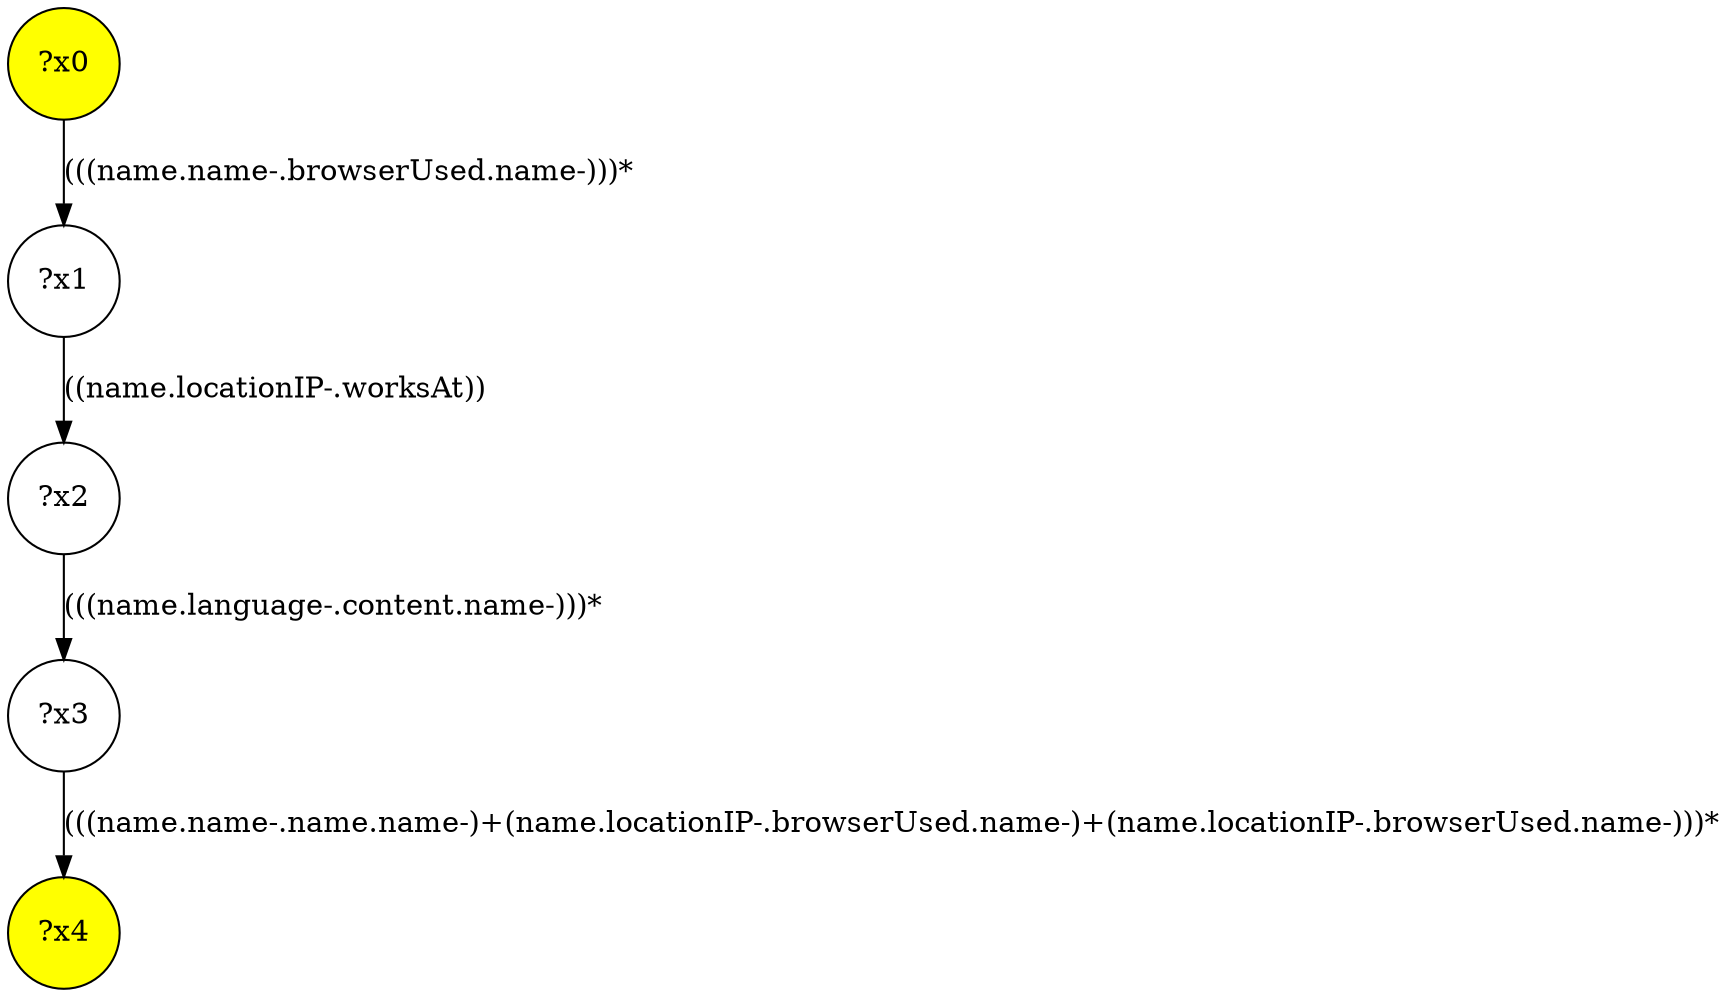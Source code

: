 digraph g {
	x0 [fillcolor="yellow", style="filled," shape=circle, label="?x0"];
	x4 [fillcolor="yellow", style="filled," shape=circle, label="?x4"];
	x1 [shape=circle, label="?x1"];
	x0 -> x1 [label="(((name.name-.browserUsed.name-)))*"];
	x2 [shape=circle, label="?x2"];
	x1 -> x2 [label="((name.locationIP-.worksAt))"];
	x3 [shape=circle, label="?x3"];
	x2 -> x3 [label="(((name.language-.content.name-)))*"];
	x3 -> x4 [label="(((name.name-.name.name-)+(name.locationIP-.browserUsed.name-)+(name.locationIP-.browserUsed.name-)))*"];
}
